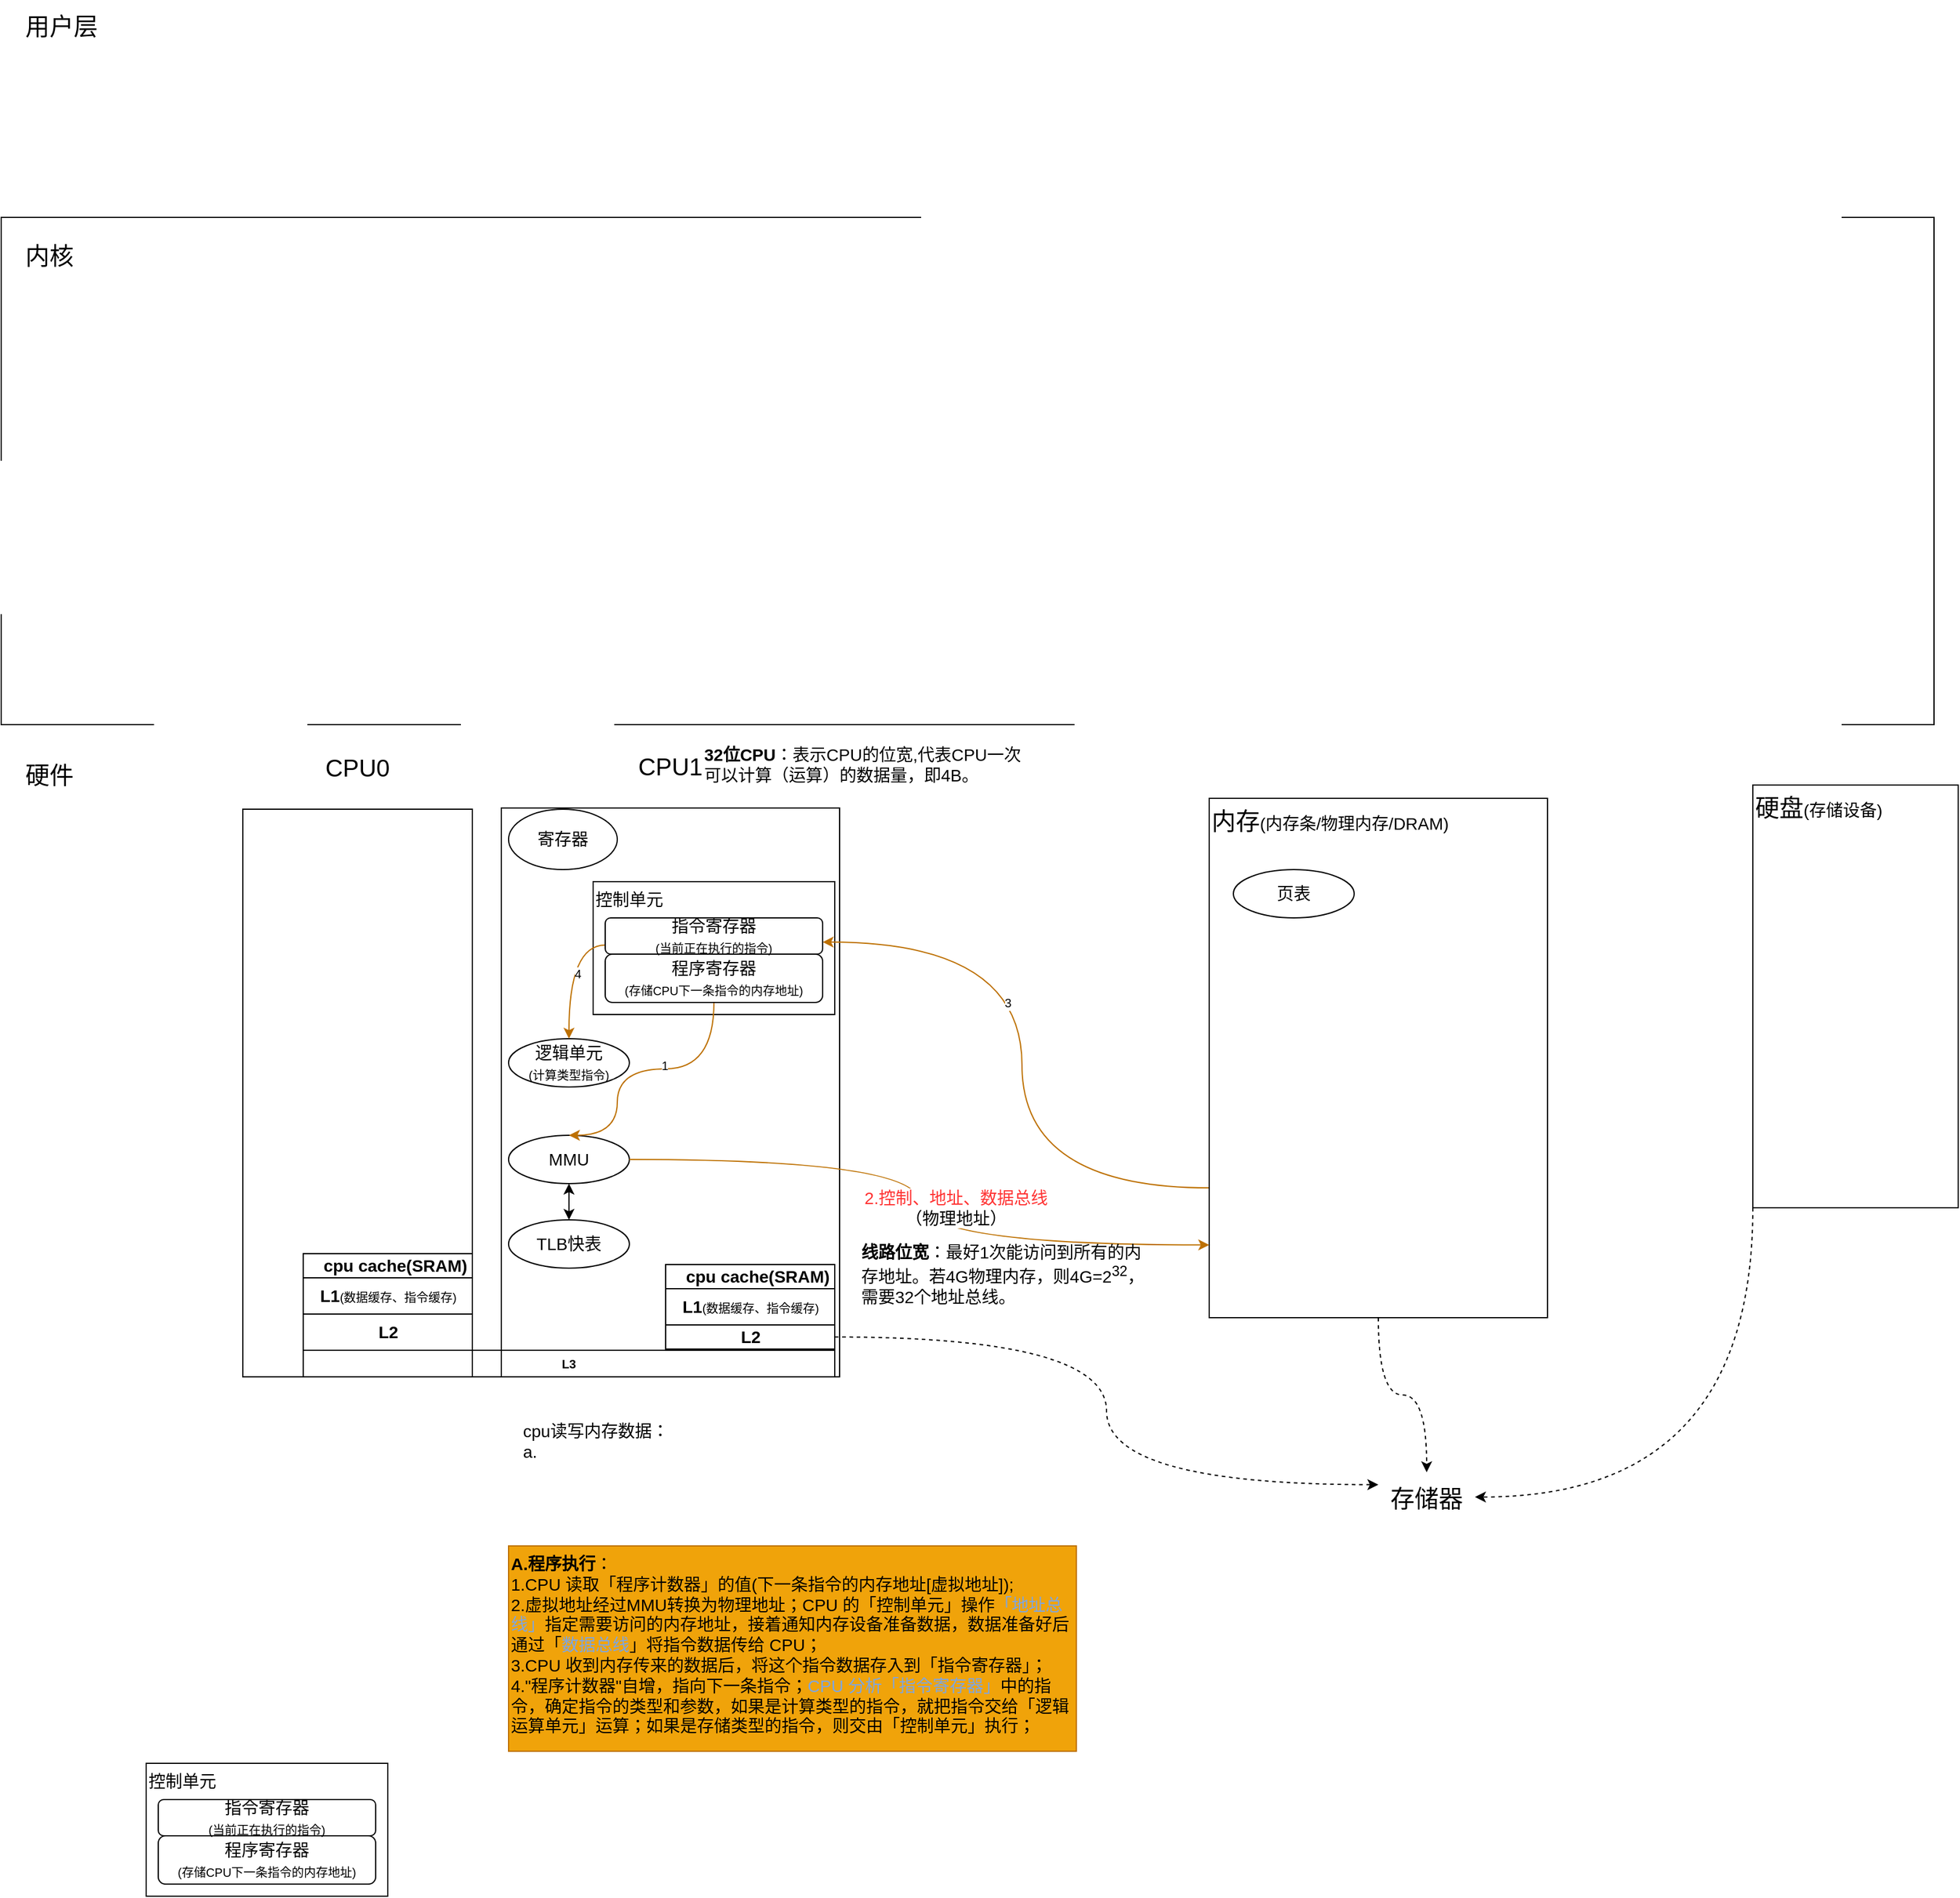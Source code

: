 <mxfile version="20.8.16" type="github">
  <diagram name="第 1 页" id="mb5L1G1VlliarsaCnKUl">
    <mxGraphModel dx="1434" dy="708" grid="1" gridSize="10" guides="1" tooltips="1" connect="1" arrows="1" fold="1" page="1" pageScale="1" pageWidth="827" pageHeight="1169" math="0" shadow="0">
      <root>
        <mxCell id="0" />
        <mxCell id="1" parent="0" />
        <mxCell id="umqZjqoOpSbpQqLyCYVw-13" value="&lt;p style=&quot;&quot;&gt;&lt;span style=&quot;background-color: initial;&quot;&gt;CPU1&lt;/span&gt;&lt;/p&gt;" style="rounded=0;whiteSpace=wrap;html=1;fontSize=20;fillColor=none;align=center;horizontal=1;fontFamily=Helvetica;flipH=0;flipV=1;labelPosition=center;verticalLabelPosition=top;verticalAlign=bottom;" vertex="1" parent="1">
          <mxGeometry x="414" y="1009" width="280" height="471" as="geometry" />
        </mxCell>
        <mxCell id="umqZjqoOpSbpQqLyCYVw-123" value="控制单元" style="rounded=0;whiteSpace=wrap;html=1;fontFamily=Helvetica;fontSize=14;fontColor=#000000;fillColor=none;align=left;verticalAlign=top;" vertex="1" parent="1">
          <mxGeometry x="490" y="1070" width="200" height="110" as="geometry" />
        </mxCell>
        <mxCell id="umqZjqoOpSbpQqLyCYVw-2" value="" style="rounded=0;whiteSpace=wrap;html=1;" vertex="1" parent="1">
          <mxGeometry y="520" width="1600" height="420" as="geometry" />
        </mxCell>
        <mxCell id="umqZjqoOpSbpQqLyCYVw-5" value="&lt;font style=&quot;font-size: 20px;&quot;&gt;内核&lt;/font&gt;" style="rounded=0;whiteSpace=wrap;html=1;strokeColor=none;fillColor=none;" vertex="1" parent="1">
          <mxGeometry y="530" width="80" height="41" as="geometry" />
        </mxCell>
        <mxCell id="umqZjqoOpSbpQqLyCYVw-6" value="&lt;font style=&quot;font-size: 20px;&quot;&gt;硬件&lt;/font&gt;" style="rounded=0;whiteSpace=wrap;html=1;strokeColor=none;fillColor=none;" vertex="1" parent="1">
          <mxGeometry y="960" width="80" height="41" as="geometry" />
        </mxCell>
        <mxCell id="umqZjqoOpSbpQqLyCYVw-7" value="&lt;font style=&quot;font-size: 14px;&quot;&gt;cpu读写内存数据：&lt;br&gt;a.&lt;br&gt;&lt;/font&gt;" style="rounded=0;whiteSpace=wrap;html=1;strokeColor=none;fillColor=none;align=left;verticalAlign=top;" vertex="1" parent="1">
          <mxGeometry x="430" y="1510" width="210" height="90" as="geometry" />
        </mxCell>
        <mxCell id="umqZjqoOpSbpQqLyCYVw-8" value="&lt;p style=&quot;&quot;&gt;&lt;span style=&quot;background-color: initial;&quot;&gt;CPU0&lt;/span&gt;&lt;/p&gt;" style="rounded=0;whiteSpace=wrap;html=1;fontSize=20;fillColor=none;align=center;horizontal=1;fontFamily=Helvetica;flipH=0;flipV=1;labelPosition=center;verticalLabelPosition=top;verticalAlign=bottom;" vertex="1" parent="1">
          <mxGeometry x="200" y="1010" width="190" height="470" as="geometry" />
        </mxCell>
        <mxCell id="umqZjqoOpSbpQqLyCYVw-14" value="寄存器" style="ellipse;whiteSpace=wrap;html=1;fontFamily=Helvetica;fontSize=14;fillColor=none;" vertex="1" parent="1">
          <mxGeometry x="420" y="1010" width="90" height="50" as="geometry" />
        </mxCell>
        <mxCell id="umqZjqoOpSbpQqLyCYVw-20" value="逻辑单元&lt;br&gt;&lt;font style=&quot;font-size: 10px;&quot;&gt;(计算类型指令)&lt;/font&gt;" style="ellipse;whiteSpace=wrap;html=1;fontFamily=Helvetica;fontSize=14;fillColor=none;" vertex="1" parent="1">
          <mxGeometry x="420" y="1200" width="100" height="40" as="geometry" />
        </mxCell>
        <mxCell id="umqZjqoOpSbpQqLyCYVw-39" style="edgeStyle=orthogonalEdgeStyle;curved=1;rounded=0;orthogonalLoop=1;jettySize=auto;html=1;exitX=0.5;exitY=1;exitDx=0;exitDy=0;dashed=1;fontFamily=Helvetica;fontSize=14;" edge="1" parent="1" source="umqZjqoOpSbpQqLyCYVw-21" target="umqZjqoOpSbpQqLyCYVw-33">
          <mxGeometry relative="1" as="geometry" />
        </mxCell>
        <mxCell id="umqZjqoOpSbpQqLyCYVw-129" style="edgeStyle=orthogonalEdgeStyle;curved=1;rounded=0;orthogonalLoop=1;jettySize=auto;html=1;exitX=0;exitY=0.75;exitDx=0;exitDy=0;entryX=0.95;entryY=0.455;entryDx=0;entryDy=0;entryPerimeter=0;fontFamily=Helvetica;fontSize=10;fontColor=#000000;startArrow=none;startFill=0;endArrow=classic;endFill=1;fillColor=#f0a30a;strokeColor=#BD7000;" edge="1" parent="1" source="umqZjqoOpSbpQqLyCYVw-21" target="umqZjqoOpSbpQqLyCYVw-123">
          <mxGeometry relative="1" as="geometry" />
        </mxCell>
        <mxCell id="umqZjqoOpSbpQqLyCYVw-130" value="3" style="edgeLabel;html=1;align=center;verticalAlign=middle;resizable=0;points=[];fontSize=10;fontFamily=Helvetica;fontColor=#000000;" vertex="1" connectable="0" parent="umqZjqoOpSbpQqLyCYVw-129">
          <mxGeometry x="0.179" y="12" relative="1" as="geometry">
            <mxPoint as="offset" />
          </mxGeometry>
        </mxCell>
        <mxCell id="umqZjqoOpSbpQqLyCYVw-21" value="&lt;font style=&quot;font-size: 20px;&quot;&gt;内存&lt;/font&gt;&lt;font style=&quot;font-size: 14px;&quot;&gt;(内存条/物理内存/DRAM)&lt;/font&gt;" style="rounded=0;whiteSpace=wrap;html=1;fontFamily=Helvetica;fontSize=14;fillColor=none;align=left;verticalAlign=top;" vertex="1" parent="1">
          <mxGeometry x="1000" y="1001" width="280" height="430" as="geometry" />
        </mxCell>
        <mxCell id="umqZjqoOpSbpQqLyCYVw-40" style="edgeStyle=orthogonalEdgeStyle;curved=1;rounded=0;orthogonalLoop=1;jettySize=auto;html=1;exitX=0;exitY=1;exitDx=0;exitDy=0;entryX=1;entryY=0.5;entryDx=0;entryDy=0;dashed=1;fontFamily=Helvetica;fontSize=14;" edge="1" parent="1" source="umqZjqoOpSbpQqLyCYVw-22" target="umqZjqoOpSbpQqLyCYVw-33">
          <mxGeometry relative="1" as="geometry" />
        </mxCell>
        <mxCell id="umqZjqoOpSbpQqLyCYVw-22" value="&lt;span style=&quot;font-size: 20px;&quot;&gt;硬盘&lt;/span&gt;&lt;font style=&quot;font-size: 14px;&quot;&gt;(存储设备)&lt;/font&gt;" style="rounded=0;whiteSpace=wrap;html=1;fontFamily=Helvetica;fontSize=14;fillColor=none;align=left;verticalAlign=top;" vertex="1" parent="1">
          <mxGeometry x="1450" y="990" width="170" height="350" as="geometry" />
        </mxCell>
        <mxCell id="umqZjqoOpSbpQqLyCYVw-23" value="&amp;nbsp; &amp;nbsp;cpu cache(SRAM)" style="swimlane;childLayout=stackLayout;resizeParent=1;resizeParentMax=0;horizontal=1;startSize=20;horizontalStack=0;html=1;fontFamily=Helvetica;fontSize=14;fillColor=none;" vertex="1" parent="1">
          <mxGeometry x="550" y="1387" width="140" height="70" as="geometry">
            <mxRectangle x="420" y="1420" width="160" height="30" as="alternateBounds" />
          </mxGeometry>
        </mxCell>
        <mxCell id="umqZjqoOpSbpQqLyCYVw-24" value="L1&lt;span style=&quot;font-weight: normal;&quot;&gt;&lt;font style=&quot;font-size: 10px;&quot;&gt;(数据缓存、指令缓存)&lt;/font&gt;&lt;/span&gt;" style="swimlane;startSize=180;horizontal=1;html=1;fontFamily=Helvetica;fontSize=14;fillColor=none;" vertex="1" parent="umqZjqoOpSbpQqLyCYVw-23">
          <mxGeometry y="20" width="140" height="30" as="geometry" />
        </mxCell>
        <mxCell id="umqZjqoOpSbpQqLyCYVw-25" value="L2" style="swimlane;startSize=180;horizontal=1;html=1;fontFamily=Helvetica;fontSize=14;fillColor=none;" vertex="1" parent="umqZjqoOpSbpQqLyCYVw-23">
          <mxGeometry y="50" width="140" height="20" as="geometry" />
        </mxCell>
        <mxCell id="umqZjqoOpSbpQqLyCYVw-27" style="edgeStyle=orthogonalEdgeStyle;rounded=0;orthogonalLoop=1;jettySize=auto;html=1;exitX=0.5;exitY=1;exitDx=0;exitDy=0;fontFamily=Helvetica;fontSize=14;" edge="1" parent="umqZjqoOpSbpQqLyCYVw-23" source="umqZjqoOpSbpQqLyCYVw-25" target="umqZjqoOpSbpQqLyCYVw-25">
          <mxGeometry relative="1" as="geometry" />
        </mxCell>
        <mxCell id="umqZjqoOpSbpQqLyCYVw-70" style="edgeStyle=orthogonalEdgeStyle;curved=1;rounded=0;orthogonalLoop=1;jettySize=auto;html=1;exitX=0.5;exitY=1;exitDx=0;exitDy=0;entryX=0.5;entryY=0;entryDx=0;entryDy=0;dashed=1;fontFamily=Helvetica;fontSize=14;fontColor=#FF3333;strokeColor=none;endArrow=blockThin;endFill=1;" edge="1" parent="1" source="umqZjqoOpSbpQqLyCYVw-28" target="umqZjqoOpSbpQqLyCYVw-30">
          <mxGeometry relative="1" as="geometry" />
        </mxCell>
        <mxCell id="umqZjqoOpSbpQqLyCYVw-28" value="MMU" style="ellipse;whiteSpace=wrap;html=1;fontFamily=Helvetica;fontSize=14;fillColor=none;" vertex="1" parent="1">
          <mxGeometry x="420" y="1280" width="100" height="40" as="geometry" />
        </mxCell>
        <mxCell id="umqZjqoOpSbpQqLyCYVw-31" value="页表" style="ellipse;whiteSpace=wrap;html=1;fontFamily=Helvetica;fontSize=14;fillColor=none;" vertex="1" parent="1">
          <mxGeometry x="1020" y="1060" width="100" height="40" as="geometry" />
        </mxCell>
        <mxCell id="umqZjqoOpSbpQqLyCYVw-33" value="&lt;span style=&quot;font-size: 20px;&quot;&gt;存储器&lt;/span&gt;" style="rounded=0;whiteSpace=wrap;html=1;strokeColor=none;fillColor=none;" vertex="1" parent="1">
          <mxGeometry x="1140" y="1559" width="80" height="41" as="geometry" />
        </mxCell>
        <mxCell id="umqZjqoOpSbpQqLyCYVw-35" style="edgeStyle=orthogonalEdgeStyle;rounded=0;orthogonalLoop=1;jettySize=auto;html=1;entryX=0;entryY=0.25;entryDx=0;entryDy=0;fontFamily=Helvetica;fontSize=14;curved=1;dashed=1;" edge="1" parent="1" source="umqZjqoOpSbpQqLyCYVw-25" target="umqZjqoOpSbpQqLyCYVw-33">
          <mxGeometry relative="1" as="geometry" />
        </mxCell>
        <mxCell id="umqZjqoOpSbpQqLyCYVw-128" style="edgeStyle=orthogonalEdgeStyle;curved=1;rounded=0;orthogonalLoop=1;jettySize=auto;html=1;entryX=0.5;entryY=1;entryDx=0;entryDy=0;fontFamily=Helvetica;fontSize=10;fontColor=#000000;startArrow=classic;startFill=1;endArrow=classic;endFill=1;" edge="1" parent="1" source="umqZjqoOpSbpQqLyCYVw-30" target="umqZjqoOpSbpQqLyCYVw-28">
          <mxGeometry relative="1" as="geometry" />
        </mxCell>
        <mxCell id="umqZjqoOpSbpQqLyCYVw-30" value="TLB快表" style="ellipse;whiteSpace=wrap;html=1;fontFamily=Helvetica;fontSize=14;fillColor=none;" vertex="1" parent="1">
          <mxGeometry x="420" y="1350" width="100" height="40" as="geometry" />
        </mxCell>
        <mxCell id="umqZjqoOpSbpQqLyCYVw-76" value="&lt;span style=&quot;font-size: 20px;&quot;&gt;用户层&lt;/span&gt;" style="rounded=0;whiteSpace=wrap;html=1;strokeColor=none;fillColor=none;" vertex="1" parent="1">
          <mxGeometry x="10" y="340" width="80" height="41" as="geometry" />
        </mxCell>
        <mxCell id="umqZjqoOpSbpQqLyCYVw-79" value="&lt;font style=&quot;font-size: 14px;&quot;&gt;&lt;b&gt;32位CPU&lt;/b&gt;：表示CPU的位宽,代表CPU一次可以计算（运算）的数据量，即4B。&lt;br&gt;&lt;br&gt;&lt;/font&gt;" style="rounded=0;whiteSpace=wrap;html=1;strokeColor=none;fillColor=none;align=left;verticalAlign=top;" vertex="1" parent="1">
          <mxGeometry x="580" y="950" width="270" height="50" as="geometry" />
        </mxCell>
        <mxCell id="umqZjqoOpSbpQqLyCYVw-115" value="&lt;font style=&quot;font-size: 14px;&quot;&gt;&lt;b&gt;A.程序执行&lt;/b&gt;：&lt;br&gt;1.CPU 读取「程序计数器」的值(下一条指令的内存地址[虚拟地址]);&lt;br&gt;2.虚拟地址经过MMU转换为物理地址；CPU 的「控制单元」操作&lt;font color=&quot;#7ea6e0&quot;&gt;「地址总线」&lt;/font&gt;指定需要访问的内存地址，接着通知内存设备准备数据，数据准备好后通过「&lt;font color=&quot;#7ea6e0&quot;&gt;数据总线&lt;/font&gt;」将指令数据传给 CPU；&lt;br&gt;3.CPU 收到内存传来的数据后，将这个指令数据存入到「指令寄存器」；&lt;br&gt;4.&quot;程序计数器&quot;自增，指向下一条指令；&lt;font color=&quot;#7ea6e0&quot;&gt;CPU 分析「指令寄存器」&lt;/font&gt;中的指令，确定指令的类型和参数，如果是计算类型的指令，就把指令交给「逻辑运算单元」运算；如果是存储类型的指令，则交由「控制单元」执行；&lt;br&gt;&lt;/font&gt;" style="rounded=0;whiteSpace=wrap;html=1;strokeColor=#BD7000;fillColor=#f0a30a;align=left;verticalAlign=top;fontColor=#000000;" vertex="1" parent="1">
          <mxGeometry x="420" y="1620" width="470" height="170" as="geometry" />
        </mxCell>
        <mxCell id="umqZjqoOpSbpQqLyCYVw-117" value="" style="group" vertex="1" connectable="0" parent="1">
          <mxGeometry x="130" y="1800" width="190" height="110" as="geometry" />
        </mxCell>
        <mxCell id="umqZjqoOpSbpQqLyCYVw-118" value="指令寄存器&lt;br&gt;&lt;font style=&quot;font-size: 10px;&quot;&gt;(当前正在执行的指令)&lt;/font&gt;" style="rounded=1;whiteSpace=wrap;html=1;fontFamily=Helvetica;fontSize=14;fontColor=#000000;fillColor=none;" vertex="1" parent="umqZjqoOpSbpQqLyCYVw-117">
          <mxGeometry y="30" width="180" height="30" as="geometry" />
        </mxCell>
        <mxCell id="umqZjqoOpSbpQqLyCYVw-119" value="程序寄存器&lt;br&gt;&lt;font style=&quot;font-size: 10px;&quot;&gt;(存储CPU下一条指令的内存地址)&lt;/font&gt;" style="rounded=1;whiteSpace=wrap;html=1;fontFamily=Helvetica;fontSize=14;fontColor=#000000;fillColor=none;" vertex="1" parent="umqZjqoOpSbpQqLyCYVw-117">
          <mxGeometry y="60" width="180" height="40" as="geometry" />
        </mxCell>
        <mxCell id="umqZjqoOpSbpQqLyCYVw-116" value="控制单元" style="rounded=0;whiteSpace=wrap;html=1;fontFamily=Helvetica;fontSize=14;fontColor=#000000;fillColor=none;align=left;verticalAlign=top;" vertex="1" parent="umqZjqoOpSbpQqLyCYVw-117">
          <mxGeometry x="-10" width="200" height="110" as="geometry" />
        </mxCell>
        <mxCell id="umqZjqoOpSbpQqLyCYVw-131" style="edgeStyle=orthogonalEdgeStyle;curved=1;rounded=0;orthogonalLoop=1;jettySize=auto;html=1;fontFamily=Helvetica;fontSize=10;fontColor=#000000;startArrow=none;startFill=0;endArrow=classic;endFill=1;exitX=0;exitY=0.75;exitDx=0;exitDy=0;fillColor=#f0a30a;strokeColor=#BD7000;" edge="1" parent="1" source="umqZjqoOpSbpQqLyCYVw-121" target="umqZjqoOpSbpQqLyCYVw-20">
          <mxGeometry relative="1" as="geometry">
            <Array as="points">
              <mxPoint x="470" y="1123" />
            </Array>
          </mxGeometry>
        </mxCell>
        <mxCell id="umqZjqoOpSbpQqLyCYVw-132" value="4" style="edgeLabel;html=1;align=center;verticalAlign=middle;resizable=0;points=[];fontSize=10;fontFamily=Helvetica;fontColor=#000000;" vertex="1" connectable="0" parent="umqZjqoOpSbpQqLyCYVw-131">
          <mxGeometry x="-0.004" y="7" relative="1" as="geometry">
            <mxPoint as="offset" />
          </mxGeometry>
        </mxCell>
        <mxCell id="umqZjqoOpSbpQqLyCYVw-121" value="指令寄存器&lt;br&gt;&lt;font style=&quot;font-size: 10px;&quot;&gt;(当前正在执行的指令)&lt;/font&gt;" style="rounded=1;whiteSpace=wrap;html=1;fontFamily=Helvetica;fontSize=14;fontColor=#000000;fillColor=none;" vertex="1" parent="1">
          <mxGeometry x="500" y="1100" width="180" height="30" as="geometry" />
        </mxCell>
        <mxCell id="umqZjqoOpSbpQqLyCYVw-124" style="edgeStyle=orthogonalEdgeStyle;curved=1;rounded=0;orthogonalLoop=1;jettySize=auto;html=1;fontFamily=Helvetica;fontSize=10;fontColor=#000000;startArrow=none;startFill=0;endArrow=classic;endFill=1;entryX=0.5;entryY=0;entryDx=0;entryDy=0;fillColor=#f0a30a;strokeColor=#BD7000;" edge="1" parent="1" source="umqZjqoOpSbpQqLyCYVw-122" target="umqZjqoOpSbpQqLyCYVw-28">
          <mxGeometry relative="1" as="geometry">
            <Array as="points">
              <mxPoint x="590" y="1225" />
              <mxPoint x="510" y="1225" />
              <mxPoint x="510" y="1280" />
            </Array>
          </mxGeometry>
        </mxCell>
        <mxCell id="umqZjqoOpSbpQqLyCYVw-125" value="1" style="edgeLabel;html=1;align=center;verticalAlign=middle;resizable=0;points=[];fontSize=10;fontFamily=Helvetica;fontColor=#000000;" vertex="1" connectable="0" parent="umqZjqoOpSbpQqLyCYVw-124">
          <mxGeometry x="-0.167" y="-3" relative="1" as="geometry">
            <mxPoint as="offset" />
          </mxGeometry>
        </mxCell>
        <mxCell id="umqZjqoOpSbpQqLyCYVw-122" value="程序寄存器&lt;br&gt;&lt;font style=&quot;font-size: 10px;&quot;&gt;(存储CPU下一条指令的内存地址)&lt;/font&gt;" style="rounded=1;whiteSpace=wrap;html=1;fontFamily=Helvetica;fontSize=14;fontColor=#000000;fillColor=none;" vertex="1" parent="1">
          <mxGeometry x="500" y="1130" width="180" height="40" as="geometry" />
        </mxCell>
        <mxCell id="umqZjqoOpSbpQqLyCYVw-133" value="&amp;nbsp; &amp;nbsp;cpu cache(SRAM)" style="swimlane;childLayout=stackLayout;resizeParent=1;resizeParentMax=0;horizontal=1;startSize=20;horizontalStack=0;html=1;fontFamily=Helvetica;fontSize=14;fillColor=none;" vertex="1" parent="1">
          <mxGeometry x="250" y="1378" width="140" height="80" as="geometry">
            <mxRectangle x="420" y="1420" width="160" height="30" as="alternateBounds" />
          </mxGeometry>
        </mxCell>
        <mxCell id="umqZjqoOpSbpQqLyCYVw-134" value="L1&lt;span style=&quot;font-weight: normal;&quot;&gt;&lt;font style=&quot;font-size: 10px;&quot;&gt;(数据缓存、指令缓存)&lt;/font&gt;&lt;/span&gt;" style="swimlane;startSize=180;horizontal=1;html=1;fontFamily=Helvetica;fontSize=14;fillColor=none;" vertex="1" parent="umqZjqoOpSbpQqLyCYVw-133">
          <mxGeometry y="20" width="140" height="30" as="geometry" />
        </mxCell>
        <mxCell id="umqZjqoOpSbpQqLyCYVw-135" value="L2" style="swimlane;startSize=180;horizontal=1;html=1;fontFamily=Helvetica;fontSize=14;fillColor=none;" vertex="1" parent="umqZjqoOpSbpQqLyCYVw-133">
          <mxGeometry y="50" width="140" height="30" as="geometry" />
        </mxCell>
        <mxCell id="umqZjqoOpSbpQqLyCYVw-136" style="edgeStyle=orthogonalEdgeStyle;rounded=0;orthogonalLoop=1;jettySize=auto;html=1;exitX=0.5;exitY=1;exitDx=0;exitDy=0;fontFamily=Helvetica;fontSize=14;" edge="1" parent="umqZjqoOpSbpQqLyCYVw-133" source="umqZjqoOpSbpQqLyCYVw-135" target="umqZjqoOpSbpQqLyCYVw-135">
          <mxGeometry relative="1" as="geometry" />
        </mxCell>
        <mxCell id="umqZjqoOpSbpQqLyCYVw-137" value="&lt;font color=&quot;#000000&quot;&gt;&lt;b&gt;L3&lt;/b&gt;&lt;/font&gt;" style="rounded=0;whiteSpace=wrap;html=1;fontFamily=Helvetica;fontSize=10;fontColor=#7EA6E0;fillColor=none;strokeColor=#000000;" vertex="1" parent="1">
          <mxGeometry x="250" y="1458" width="440" height="22" as="geometry" />
        </mxCell>
        <mxCell id="umqZjqoOpSbpQqLyCYVw-63" value="2.控制、地址、数据总线&lt;br&gt;&lt;font color=&quot;#000000&quot;&gt;（物理地址）&lt;/font&gt;" style="edgeStyle=orthogonalEdgeStyle;curved=1;rounded=0;orthogonalLoop=1;jettySize=auto;html=1;entryX=0;entryY=0.86;entryDx=0;entryDy=0;entryPerimeter=0;fontFamily=Helvetica;fontSize=14;fontColor=#FF3333;exitX=1;exitY=0.5;exitDx=0;exitDy=0;startArrow=none;startFill=0;fillColor=#f0a30a;strokeColor=#BD7000;" edge="1" parent="1" source="umqZjqoOpSbpQqLyCYVw-28" target="umqZjqoOpSbpQqLyCYVw-21">
          <mxGeometry x="0.017" y="30" relative="1" as="geometry">
            <mxPoint as="offset" />
          </mxGeometry>
        </mxCell>
        <mxCell id="umqZjqoOpSbpQqLyCYVw-80" value="&lt;font style=&quot;font-size: 14px;&quot;&gt;&lt;b&gt;线路位宽&lt;/b&gt;：最好1次能访问到所有的内存地址。若4G物理内存，则4G=2&lt;sup&gt;32&lt;/sup&gt;，需要32个地址总线。&lt;br&gt;&lt;/font&gt;" style="rounded=0;whiteSpace=wrap;html=1;strokeColor=none;fillColor=none;align=left;verticalAlign=top;" vertex="1" parent="1">
          <mxGeometry x="710" y="1362" width="240" height="60" as="geometry" />
        </mxCell>
      </root>
    </mxGraphModel>
  </diagram>
</mxfile>
